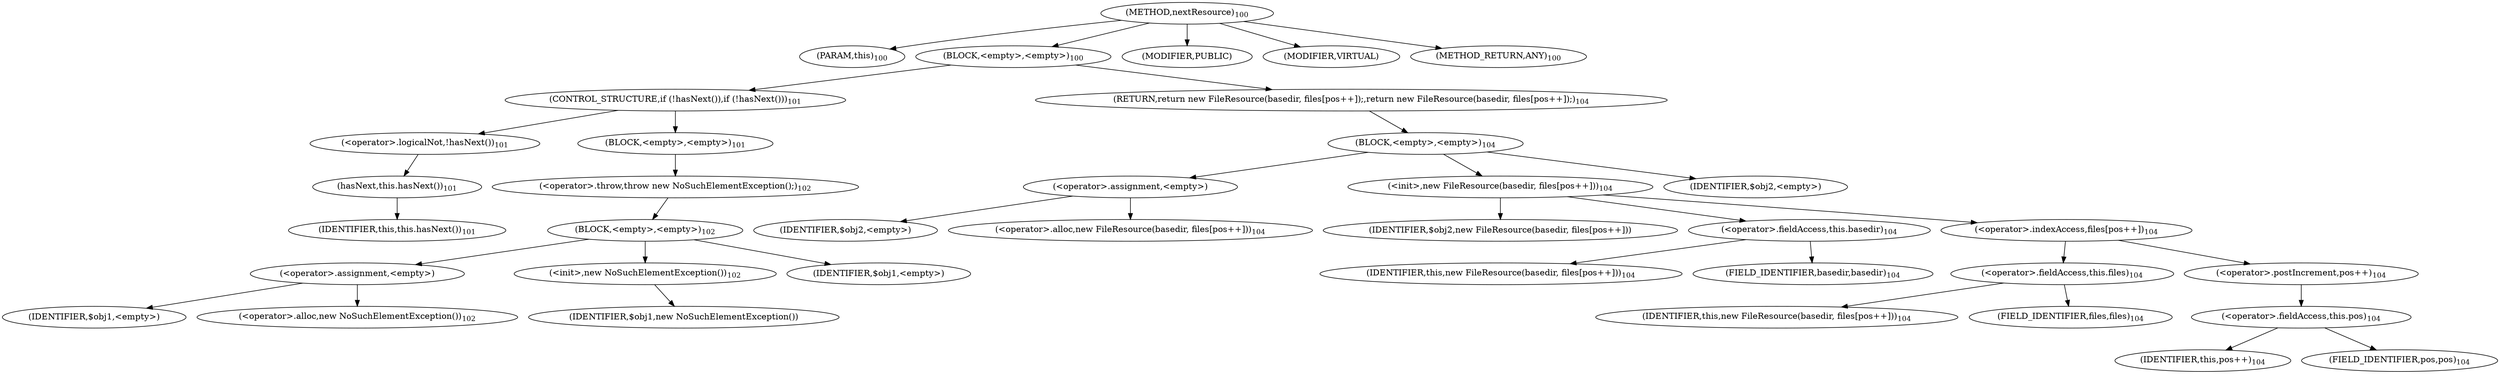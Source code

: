 digraph "nextResource" {  
"173" [label = <(METHOD,nextResource)<SUB>100</SUB>> ]
"9" [label = <(PARAM,this)<SUB>100</SUB>> ]
"174" [label = <(BLOCK,&lt;empty&gt;,&lt;empty&gt;)<SUB>100</SUB>> ]
"175" [label = <(CONTROL_STRUCTURE,if (!hasNext()),if (!hasNext()))<SUB>101</SUB>> ]
"176" [label = <(&lt;operator&gt;.logicalNot,!hasNext())<SUB>101</SUB>> ]
"177" [label = <(hasNext,this.hasNext())<SUB>101</SUB>> ]
"8" [label = <(IDENTIFIER,this,this.hasNext())<SUB>101</SUB>> ]
"178" [label = <(BLOCK,&lt;empty&gt;,&lt;empty&gt;)<SUB>101</SUB>> ]
"179" [label = <(&lt;operator&gt;.throw,throw new NoSuchElementException();)<SUB>102</SUB>> ]
"180" [label = <(BLOCK,&lt;empty&gt;,&lt;empty&gt;)<SUB>102</SUB>> ]
"181" [label = <(&lt;operator&gt;.assignment,&lt;empty&gt;)> ]
"182" [label = <(IDENTIFIER,$obj1,&lt;empty&gt;)> ]
"183" [label = <(&lt;operator&gt;.alloc,new NoSuchElementException())<SUB>102</SUB>> ]
"184" [label = <(&lt;init&gt;,new NoSuchElementException())<SUB>102</SUB>> ]
"185" [label = <(IDENTIFIER,$obj1,new NoSuchElementException())> ]
"186" [label = <(IDENTIFIER,$obj1,&lt;empty&gt;)> ]
"187" [label = <(RETURN,return new FileResource(basedir, files[pos++]);,return new FileResource(basedir, files[pos++]);)<SUB>104</SUB>> ]
"188" [label = <(BLOCK,&lt;empty&gt;,&lt;empty&gt;)<SUB>104</SUB>> ]
"189" [label = <(&lt;operator&gt;.assignment,&lt;empty&gt;)> ]
"190" [label = <(IDENTIFIER,$obj2,&lt;empty&gt;)> ]
"191" [label = <(&lt;operator&gt;.alloc,new FileResource(basedir, files[pos++]))<SUB>104</SUB>> ]
"192" [label = <(&lt;init&gt;,new FileResource(basedir, files[pos++]))<SUB>104</SUB>> ]
"193" [label = <(IDENTIFIER,$obj2,new FileResource(basedir, files[pos++]))> ]
"194" [label = <(&lt;operator&gt;.fieldAccess,this.basedir)<SUB>104</SUB>> ]
"195" [label = <(IDENTIFIER,this,new FileResource(basedir, files[pos++]))<SUB>104</SUB>> ]
"196" [label = <(FIELD_IDENTIFIER,basedir,basedir)<SUB>104</SUB>> ]
"197" [label = <(&lt;operator&gt;.indexAccess,files[pos++])<SUB>104</SUB>> ]
"198" [label = <(&lt;operator&gt;.fieldAccess,this.files)<SUB>104</SUB>> ]
"199" [label = <(IDENTIFIER,this,new FileResource(basedir, files[pos++]))<SUB>104</SUB>> ]
"200" [label = <(FIELD_IDENTIFIER,files,files)<SUB>104</SUB>> ]
"201" [label = <(&lt;operator&gt;.postIncrement,pos++)<SUB>104</SUB>> ]
"202" [label = <(&lt;operator&gt;.fieldAccess,this.pos)<SUB>104</SUB>> ]
"203" [label = <(IDENTIFIER,this,pos++)<SUB>104</SUB>> ]
"204" [label = <(FIELD_IDENTIFIER,pos,pos)<SUB>104</SUB>> ]
"205" [label = <(IDENTIFIER,$obj2,&lt;empty&gt;)> ]
"206" [label = <(MODIFIER,PUBLIC)> ]
"207" [label = <(MODIFIER,VIRTUAL)> ]
"208" [label = <(METHOD_RETURN,ANY)<SUB>100</SUB>> ]
  "173" -> "9" 
  "173" -> "174" 
  "173" -> "206" 
  "173" -> "207" 
  "173" -> "208" 
  "174" -> "175" 
  "174" -> "187" 
  "175" -> "176" 
  "175" -> "178" 
  "176" -> "177" 
  "177" -> "8" 
  "178" -> "179" 
  "179" -> "180" 
  "180" -> "181" 
  "180" -> "184" 
  "180" -> "186" 
  "181" -> "182" 
  "181" -> "183" 
  "184" -> "185" 
  "187" -> "188" 
  "188" -> "189" 
  "188" -> "192" 
  "188" -> "205" 
  "189" -> "190" 
  "189" -> "191" 
  "192" -> "193" 
  "192" -> "194" 
  "192" -> "197" 
  "194" -> "195" 
  "194" -> "196" 
  "197" -> "198" 
  "197" -> "201" 
  "198" -> "199" 
  "198" -> "200" 
  "201" -> "202" 
  "202" -> "203" 
  "202" -> "204" 
}
